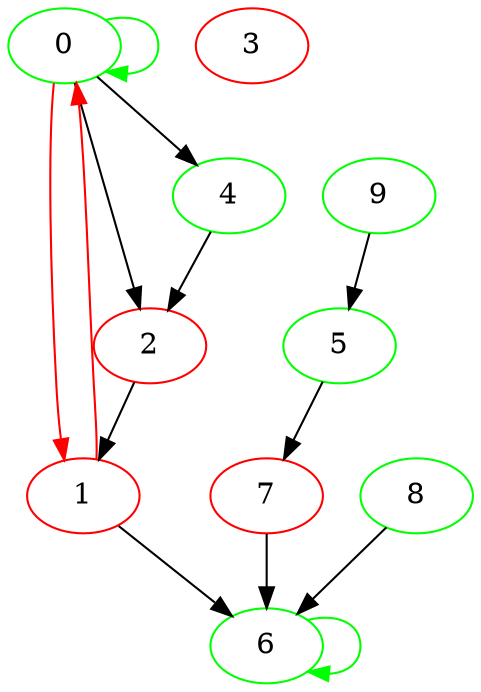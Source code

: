 digraph  {
	0	 [color=green];
	0 -> 0	 [color=green];
	1	 [color=red];
	0 -> 1	 [color=red];
	2	 [color=red];
	0 -> 2	 [color=black];
	4	 [color=green];
	0 -> 4	 [color=black];
	1 -> 0	 [color=red];
	6	 [color=green];
	1 -> 6	 [color=black];
	2 -> 1	 [color=black];
	3	 [color=red];
	4 -> 2	 [color=black];
	5	 [color=green];
	7	 [color=red];
	5 -> 7	 [color=black];
	6 -> 6	 [color=green];
	7 -> 6	 [color=black];
	8	 [color=green];
	8 -> 6	 [color=black];
	9	 [color=green];
	9 -> 5	 [color=black];
}
